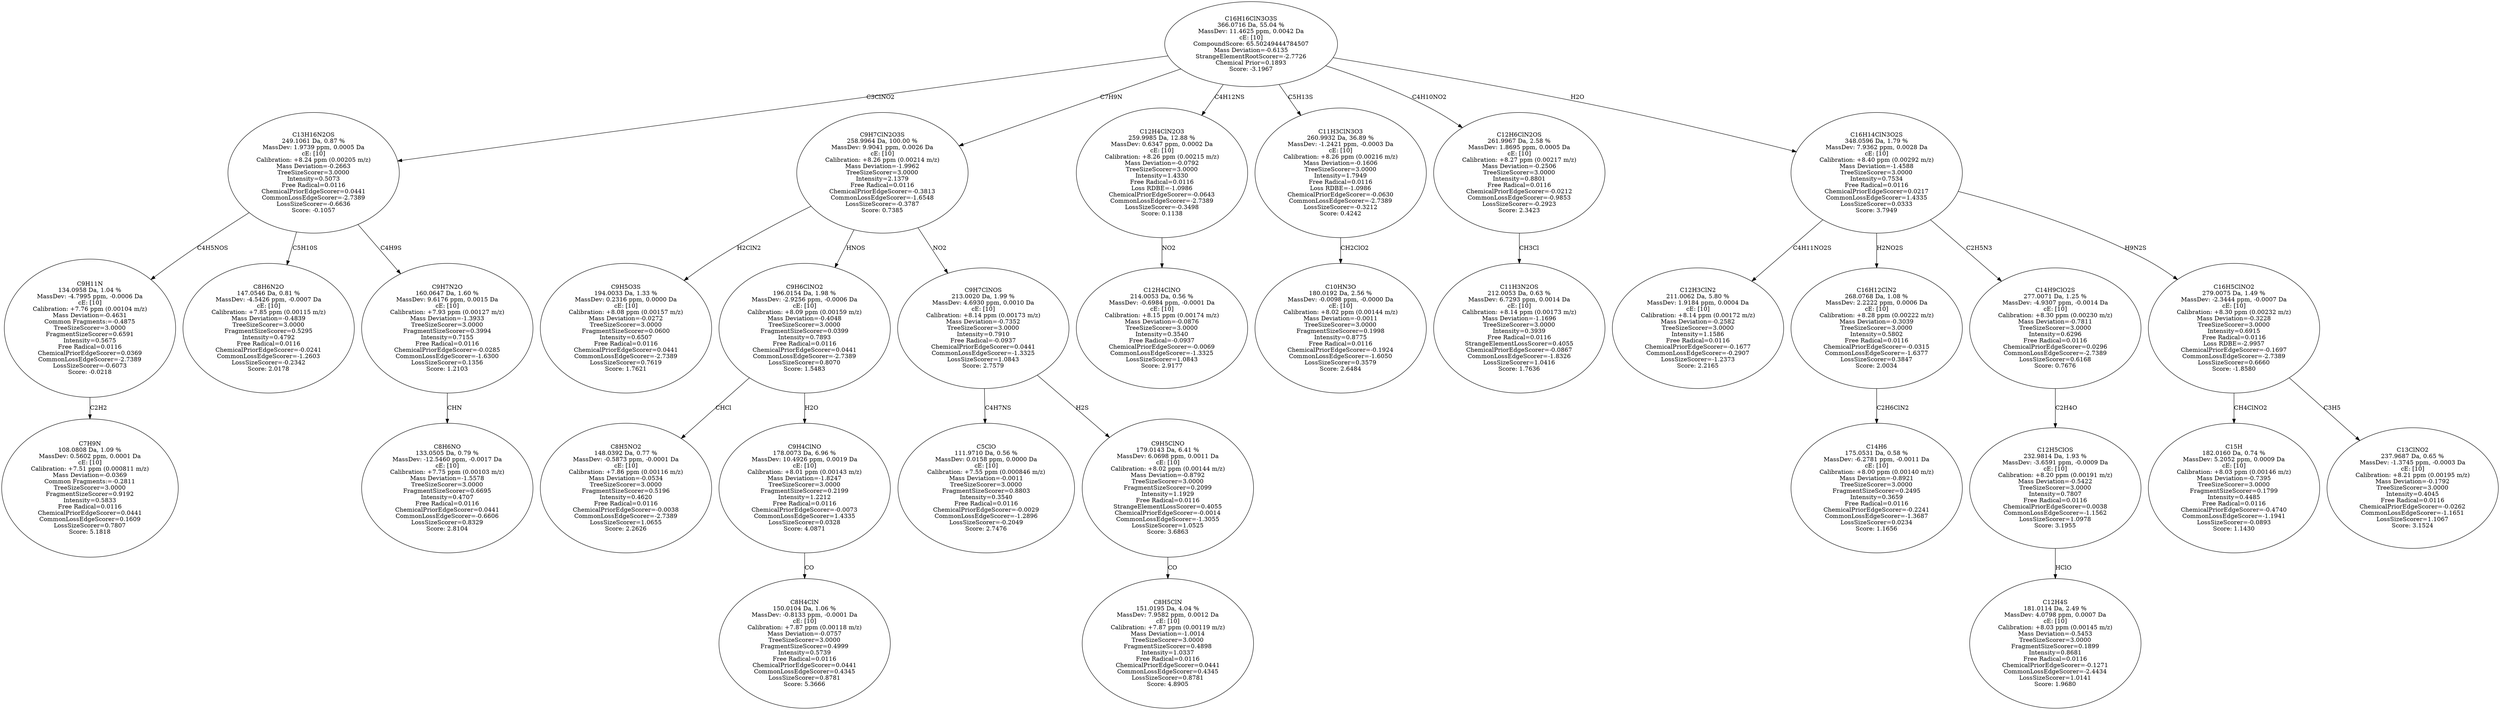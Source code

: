 strict digraph {
v1 [label="C7H9N\n108.0808 Da, 1.09 %\nMassDev: 0.5602 ppm, 0.0001 Da\ncE: [10]\nCalibration: +7.51 ppm (0.000811 m/z)\nMass Deviation=-0.0369\nCommon Fragments:=-0.2811\nTreeSizeScorer=3.0000\nFragmentSizeScorer=0.9192\nIntensity=0.5833\nFree Radical=0.0116\nChemicalPriorEdgeScorer=0.0441\nCommonLossEdgeScorer=0.1609\nLossSizeScorer=0.7807\nScore: 5.1818"];
v2 [label="C9H11N\n134.0958 Da, 1.04 %\nMassDev: -4.7995 ppm, -0.0006 Da\ncE: [10]\nCalibration: +7.76 ppm (0.00104 m/z)\nMass Deviation=-0.4631\nCommon Fragments:=-0.4875\nTreeSizeScorer=3.0000\nFragmentSizeScorer=0.6591\nIntensity=0.5675\nFree Radical=0.0116\nChemicalPriorEdgeScorer=0.0369\nCommonLossEdgeScorer=-2.7389\nLossSizeScorer=-0.6073\nScore: -0.0218"];
v3 [label="C8H6N2O\n147.0546 Da, 0.81 %\nMassDev: -4.5426 ppm, -0.0007 Da\ncE: [10]\nCalibration: +7.85 ppm (0.00115 m/z)\nMass Deviation=-0.4839\nTreeSizeScorer=3.0000\nFragmentSizeScorer=0.5295\nIntensity=0.4792\nFree Radical=0.0116\nChemicalPriorEdgeScorer=-0.0241\nCommonLossEdgeScorer=-1.2603\nLossSizeScorer=-0.2342\nScore: 2.0178"];
v4 [label="C8H6NO\n133.0505 Da, 0.79 %\nMassDev: -12.5460 ppm, -0.0017 Da\ncE: [10]\nCalibration: +7.75 ppm (0.00103 m/z)\nMass Deviation=-1.5578\nTreeSizeScorer=3.0000\nFragmentSizeScorer=0.6695\nIntensity=0.4707\nFree Radical=0.0116\nChemicalPriorEdgeScorer=0.0441\nCommonLossEdgeScorer=-0.6606\nLossSizeScorer=0.8329\nScore: 2.8104"];
v5 [label="C9H7N2O\n160.0647 Da, 1.60 %\nMassDev: 9.6176 ppm, 0.0015 Da\ncE: [10]\nCalibration: +7.93 ppm (0.00127 m/z)\nMass Deviation=-1.3933\nTreeSizeScorer=3.0000\nFragmentSizeScorer=0.3994\nIntensity=0.7155\nFree Radical=0.0116\nChemicalPriorEdgeScorer=-0.0285\nCommonLossEdgeScorer=-1.6300\nLossSizeScorer=0.1356\nScore: 1.2103"];
v6 [label="C13H16N2OS\n249.1061 Da, 0.87 %\nMassDev: 1.9739 ppm, 0.0005 Da\ncE: [10]\nCalibration: +8.24 ppm (0.00205 m/z)\nMass Deviation=-0.2663\nTreeSizeScorer=3.0000\nIntensity=0.5073\nFree Radical=0.0116\nChemicalPriorEdgeScorer=0.0441\nCommonLossEdgeScorer=-2.7389\nLossSizeScorer=-0.6636\nScore: -0.1057"];
v7 [label="C9H5O3S\n194.0033 Da, 1.33 %\nMassDev: 0.2316 ppm, 0.0000 Da\ncE: [10]\nCalibration: +8.08 ppm (0.00157 m/z)\nMass Deviation=-0.0272\nTreeSizeScorer=3.0000\nFragmentSizeScorer=0.0600\nIntensity=0.6507\nFree Radical=0.0116\nChemicalPriorEdgeScorer=0.0441\nCommonLossEdgeScorer=-2.7389\nLossSizeScorer=0.7619\nScore: 1.7621"];
v8 [label="C8H5NO2\n148.0392 Da, 0.77 %\nMassDev: -0.5873 ppm, -0.0001 Da\ncE: [10]\nCalibration: +7.86 ppm (0.00116 m/z)\nMass Deviation=-0.0534\nTreeSizeScorer=3.0000\nFragmentSizeScorer=0.5196\nIntensity=0.4620\nFree Radical=0.0116\nChemicalPriorEdgeScorer=-0.0038\nCommonLossEdgeScorer=-2.7389\nLossSizeScorer=1.0655\nScore: 2.2626"];
v9 [label="C8H4ClN\n150.0104 Da, 1.06 %\nMassDev: -0.8133 ppm, -0.0001 Da\ncE: [10]\nCalibration: +7.87 ppm (0.00118 m/z)\nMass Deviation=-0.0757\nTreeSizeScorer=3.0000\nFragmentSizeScorer=0.4999\nIntensity=0.5739\nFree Radical=0.0116\nChemicalPriorEdgeScorer=0.0441\nCommonLossEdgeScorer=0.4345\nLossSizeScorer=0.8781\nScore: 5.3666"];
v10 [label="C9H4ClNO\n178.0073 Da, 6.96 %\nMassDev: 10.4926 ppm, 0.0019 Da\ncE: [10]\nCalibration: +8.01 ppm (0.00143 m/z)\nMass Deviation=-1.8247\nTreeSizeScorer=3.0000\nFragmentSizeScorer=0.2199\nIntensity=1.2212\nFree Radical=0.0116\nChemicalPriorEdgeScorer=-0.0073\nCommonLossEdgeScorer=1.4335\nLossSizeScorer=0.0328\nScore: 4.0871"];
v11 [label="C9H6ClNO2\n196.0154 Da, 1.98 %\nMassDev: -2.9256 ppm, -0.0006 Da\ncE: [10]\nCalibration: +8.09 ppm (0.00159 m/z)\nMass Deviation=-0.4048\nTreeSizeScorer=3.0000\nFragmentSizeScorer=0.0399\nIntensity=0.7893\nFree Radical=0.0116\nChemicalPriorEdgeScorer=0.0441\nCommonLossEdgeScorer=-2.7389\nLossSizeScorer=0.8070\nScore: 1.5483"];
v12 [label="C5ClO\n111.9710 Da, 0.56 %\nMassDev: 0.0158 ppm, 0.0000 Da\ncE: [10]\nCalibration: +7.55 ppm (0.000846 m/z)\nMass Deviation=-0.0011\nTreeSizeScorer=3.0000\nFragmentSizeScorer=0.8803\nIntensity=0.3540\nFree Radical=0.0116\nChemicalPriorEdgeScorer=-0.0029\nCommonLossEdgeScorer=-1.2896\nLossSizeScorer=-0.2049\nScore: 2.7476"];
v13 [label="C8H5ClN\n151.0195 Da, 4.04 %\nMassDev: 7.9582 ppm, 0.0012 Da\ncE: [10]\nCalibration: +7.87 ppm (0.00119 m/z)\nMass Deviation=-1.0014\nTreeSizeScorer=3.0000\nFragmentSizeScorer=0.4898\nIntensity=1.0337\nFree Radical=0.0116\nChemicalPriorEdgeScorer=0.0441\nCommonLossEdgeScorer=0.4345\nLossSizeScorer=0.8781\nScore: 4.8905"];
v14 [label="C9H5ClNO\n179.0143 Da, 6.41 %\nMassDev: 6.0698 ppm, 0.0011 Da\ncE: [10]\nCalibration: +8.02 ppm (0.00144 m/z)\nMass Deviation=-0.8792\nTreeSizeScorer=3.0000\nFragmentSizeScorer=0.2099\nIntensity=1.1929\nFree Radical=0.0116\nStrangeElementLossScorer=0.4055\nChemicalPriorEdgeScorer=-0.0014\nCommonLossEdgeScorer=-1.3055\nLossSizeScorer=1.0525\nScore: 3.6863"];
v15 [label="C9H7ClNOS\n213.0020 Da, 1.99 %\nMassDev: 4.6930 ppm, 0.0010 Da\ncE: [10]\nCalibration: +8.14 ppm (0.00173 m/z)\nMass Deviation=-0.7352\nTreeSizeScorer=3.0000\nIntensity=0.7910\nFree Radical=-0.0937\nChemicalPriorEdgeScorer=0.0441\nCommonLossEdgeScorer=-1.3325\nLossSizeScorer=1.0843\nScore: 2.7579"];
v16 [label="C9H7ClN2O3S\n258.9964 Da, 100.00 %\nMassDev: 9.9041 ppm, 0.0026 Da\ncE: [10]\nCalibration: +8.26 ppm (0.00214 m/z)\nMass Deviation=-1.9962\nTreeSizeScorer=3.0000\nIntensity=2.1379\nFree Radical=0.0116\nChemicalPriorEdgeScorer=-0.3813\nCommonLossEdgeScorer=-1.6548\nLossSizeScorer=-0.3787\nScore: 0.7385"];
v17 [label="C12H4ClNO\n214.0053 Da, 0.56 %\nMassDev: -0.6984 ppm, -0.0001 Da\ncE: [10]\nCalibration: +8.15 ppm (0.00174 m/z)\nMass Deviation=-0.0876\nTreeSizeScorer=3.0000\nIntensity=0.3540\nFree Radical=-0.0937\nChemicalPriorEdgeScorer=-0.0069\nCommonLossEdgeScorer=-1.3325\nLossSizeScorer=1.0843\nScore: 2.9177"];
v18 [label="C12H4ClN2O3\n259.9985 Da, 12.88 %\nMassDev: 0.6347 ppm, 0.0002 Da\ncE: [10]\nCalibration: +8.26 ppm (0.00215 m/z)\nMass Deviation=-0.0792\nTreeSizeScorer=3.0000\nIntensity=1.4330\nFree Radical=0.0116\nLoss RDBE=-1.0986\nChemicalPriorEdgeScorer=-0.0643\nCommonLossEdgeScorer=-2.7389\nLossSizeScorer=-0.3498\nScore: 0.1138"];
v19 [label="C10HN3O\n180.0192 Da, 2.56 %\nMassDev: -0.0098 ppm, -0.0000 Da\ncE: [10]\nCalibration: +8.02 ppm (0.00144 m/z)\nMass Deviation=-0.0011\nTreeSizeScorer=3.0000\nFragmentSizeScorer=0.1998\nIntensity=0.8775\nFree Radical=0.0116\nChemicalPriorEdgeScorer=-0.1924\nCommonLossEdgeScorer=-1.6050\nLossSizeScorer=0.3579\nScore: 2.6484"];
v20 [label="C11H3ClN3O3\n260.9932 Da, 36.89 %\nMassDev: -1.2421 ppm, -0.0003 Da\ncE: [10]\nCalibration: +8.26 ppm (0.00216 m/z)\nMass Deviation=-0.1606\nTreeSizeScorer=3.0000\nIntensity=1.7949\nFree Radical=0.0116\nLoss RDBE=-1.0986\nChemicalPriorEdgeScorer=-0.0630\nCommonLossEdgeScorer=-2.7389\nLossSizeScorer=-0.3212\nScore: 0.4242"];
v21 [label="C11H3N2OS\n212.0053 Da, 0.63 %\nMassDev: 6.7293 ppm, 0.0014 Da\ncE: [10]\nCalibration: +8.14 ppm (0.00173 m/z)\nMass Deviation=-1.1696\nTreeSizeScorer=3.0000\nIntensity=0.3939\nFree Radical=0.0116\nStrangeElementLossScorer=0.4055\nChemicalPriorEdgeScorer=-0.0867\nCommonLossEdgeScorer=-1.8326\nLossSizeScorer=1.0416\nScore: 1.7636"];
v22 [label="C12H6ClN2OS\n261.9967 Da, 2.58 %\nMassDev: 1.8695 ppm, 0.0005 Da\ncE: [10]\nCalibration: +8.27 ppm (0.00217 m/z)\nMass Deviation=-0.2506\nTreeSizeScorer=3.0000\nIntensity=0.8801\nFree Radical=0.0116\nChemicalPriorEdgeScorer=-0.0212\nCommonLossEdgeScorer=-0.9853\nLossSizeScorer=-0.2923\nScore: 2.3423"];
v23 [label="C12H3ClN2\n211.0062 Da, 5.80 %\nMassDev: 1.9184 ppm, 0.0004 Da\ncE: [10]\nCalibration: +8.14 ppm (0.00172 m/z)\nMass Deviation=-0.2582\nTreeSizeScorer=3.0000\nIntensity=1.1586\nFree Radical=0.0116\nChemicalPriorEdgeScorer=-0.1677\nCommonLossEdgeScorer=-0.2907\nLossSizeScorer=-1.2373\nScore: 2.2165"];
v24 [label="C14H6\n175.0531 Da, 0.58 %\nMassDev: -6.2781 ppm, -0.0011 Da\ncE: [10]\nCalibration: +8.00 ppm (0.00140 m/z)\nMass Deviation=-0.8921\nTreeSizeScorer=3.0000\nFragmentSizeScorer=0.2495\nIntensity=0.3659\nFree Radical=0.0116\nChemicalPriorEdgeScorer=-0.2241\nCommonLossEdgeScorer=-1.3687\nLossSizeScorer=0.0234\nScore: 1.1656"];
v25 [label="C16H12ClN2\n268.0768 Da, 1.08 %\nMassDev: 2.2222 ppm, 0.0006 Da\ncE: [10]\nCalibration: +8.28 ppm (0.00222 m/z)\nMass Deviation=-0.3039\nTreeSizeScorer=3.0000\nIntensity=0.5802\nFree Radical=0.0116\nChemicalPriorEdgeScorer=-0.0315\nCommonLossEdgeScorer=-1.6377\nLossSizeScorer=0.3847\nScore: 2.0034"];
v26 [label="C12H4S\n181.0114 Da, 2.49 %\nMassDev: 4.0798 ppm, 0.0007 Da\ncE: [10]\nCalibration: +8.03 ppm (0.00145 m/z)\nMass Deviation=-0.5453\nTreeSizeScorer=3.0000\nFragmentSizeScorer=0.1899\nIntensity=0.8681\nFree Radical=0.0116\nChemicalPriorEdgeScorer=-0.1271\nCommonLossEdgeScorer=-2.4434\nLossSizeScorer=1.0141\nScore: 1.9680"];
v27 [label="C12H5ClOS\n232.9814 Da, 1.93 %\nMassDev: -3.6591 ppm, -0.0009 Da\ncE: [10]\nCalibration: +8.20 ppm (0.00191 m/z)\nMass Deviation=-0.5422\nTreeSizeScorer=3.0000\nIntensity=0.7807\nFree Radical=0.0116\nChemicalPriorEdgeScorer=0.0038\nCommonLossEdgeScorer=-1.1562\nLossSizeScorer=1.0978\nScore: 3.1955"];
v28 [label="C14H9ClO2S\n277.0071 Da, 1.25 %\nMassDev: -4.9307 ppm, -0.0014 Da\ncE: [10]\nCalibration: +8.30 ppm (0.00230 m/z)\nMass Deviation=-0.7811\nTreeSizeScorer=3.0000\nIntensity=0.6296\nFree Radical=0.0116\nChemicalPriorEdgeScorer=0.0296\nCommonLossEdgeScorer=-2.7389\nLossSizeScorer=0.6168\nScore: 0.7676"];
v29 [label="C15H\n182.0160 Da, 0.74 %\nMassDev: 5.2052 ppm, 0.0009 Da\ncE: [10]\nCalibration: +8.03 ppm (0.00146 m/z)\nMass Deviation=-0.7395\nTreeSizeScorer=3.0000\nFragmentSizeScorer=0.1799\nIntensity=0.4485\nFree Radical=0.0116\nChemicalPriorEdgeScorer=-0.4740\nCommonLossEdgeScorer=-1.1941\nLossSizeScorer=-0.0893\nScore: 1.1430"];
v30 [label="C13ClNO2\n237.9687 Da, 0.65 %\nMassDev: -1.3745 ppm, -0.0003 Da\ncE: [10]\nCalibration: +8.21 ppm (0.00195 m/z)\nMass Deviation=-0.1792\nTreeSizeScorer=3.0000\nIntensity=0.4045\nFree Radical=0.0116\nChemicalPriorEdgeScorer=-0.0262\nCommonLossEdgeScorer=-1.1651\nLossSizeScorer=1.1067\nScore: 3.1524"];
v31 [label="C16H5ClNO2\n279.0075 Da, 1.49 %\nMassDev: -2.3444 ppm, -0.0007 Da\ncE: [10]\nCalibration: +8.30 ppm (0.00232 m/z)\nMass Deviation=-0.3228\nTreeSizeScorer=3.0000\nIntensity=0.6915\nFree Radical=0.0116\nLoss RDBE=-2.9957\nChemicalPriorEdgeScorer=-0.1697\nCommonLossEdgeScorer=-2.7389\nLossSizeScorer=0.6660\nScore: -1.8580"];
v32 [label="C16H14ClN3O2S\n348.0596 Da, 1.79 %\nMassDev: 7.9362 ppm, 0.0028 Da\ncE: [10]\nCalibration: +8.40 ppm (0.00292 m/z)\nMass Deviation=-1.4588\nTreeSizeScorer=3.0000\nIntensity=0.7534\nFree Radical=0.0116\nChemicalPriorEdgeScorer=0.0217\nCommonLossEdgeScorer=1.4335\nLossSizeScorer=0.0333\nScore: 3.7949"];
v33 [label="C16H16ClN3O3S\n366.0716 Da, 55.04 %\nMassDev: 11.4625 ppm, 0.0042 Da\ncE: [10]\nCompoundScore: 65.50249444784507\nMass Deviation=-0.6135\nStrangeElementRootScorer=-2.7726\nChemical Prior=0.1893\nScore: -3.1967"];
v2 -> v1 [label="C2H2"];
v6 -> v2 [label="C4H5NOS"];
v6 -> v3 [label="C5H10S"];
v5 -> v4 [label="CHN"];
v6 -> v5 [label="C4H9S"];
v33 -> v6 [label="C3ClNO2"];
v16 -> v7 [label="H2ClN2"];
v11 -> v8 [label="CHCl"];
v10 -> v9 [label="CO"];
v11 -> v10 [label="H2O"];
v16 -> v11 [label="HNOS"];
v15 -> v12 [label="C4H7NS"];
v14 -> v13 [label="CO"];
v15 -> v14 [label="H2S"];
v16 -> v15 [label="NO2"];
v33 -> v16 [label="C7H9N"];
v18 -> v17 [label="NO2"];
v33 -> v18 [label="C4H12NS"];
v20 -> v19 [label="CH2ClO2"];
v33 -> v20 [label="C5H13S"];
v22 -> v21 [label="CH3Cl"];
v33 -> v22 [label="C4H10NO2"];
v32 -> v23 [label="C4H11NO2S"];
v25 -> v24 [label="C2H6ClN2"];
v32 -> v25 [label="H2NO2S"];
v27 -> v26 [label="HClO"];
v28 -> v27 [label="C2H4O"];
v32 -> v28 [label="C2H5N3"];
v31 -> v29 [label="CH4ClNO2"];
v31 -> v30 [label="C3H5"];
v32 -> v31 [label="H9N2S"];
v33 -> v32 [label="H2O"];
}